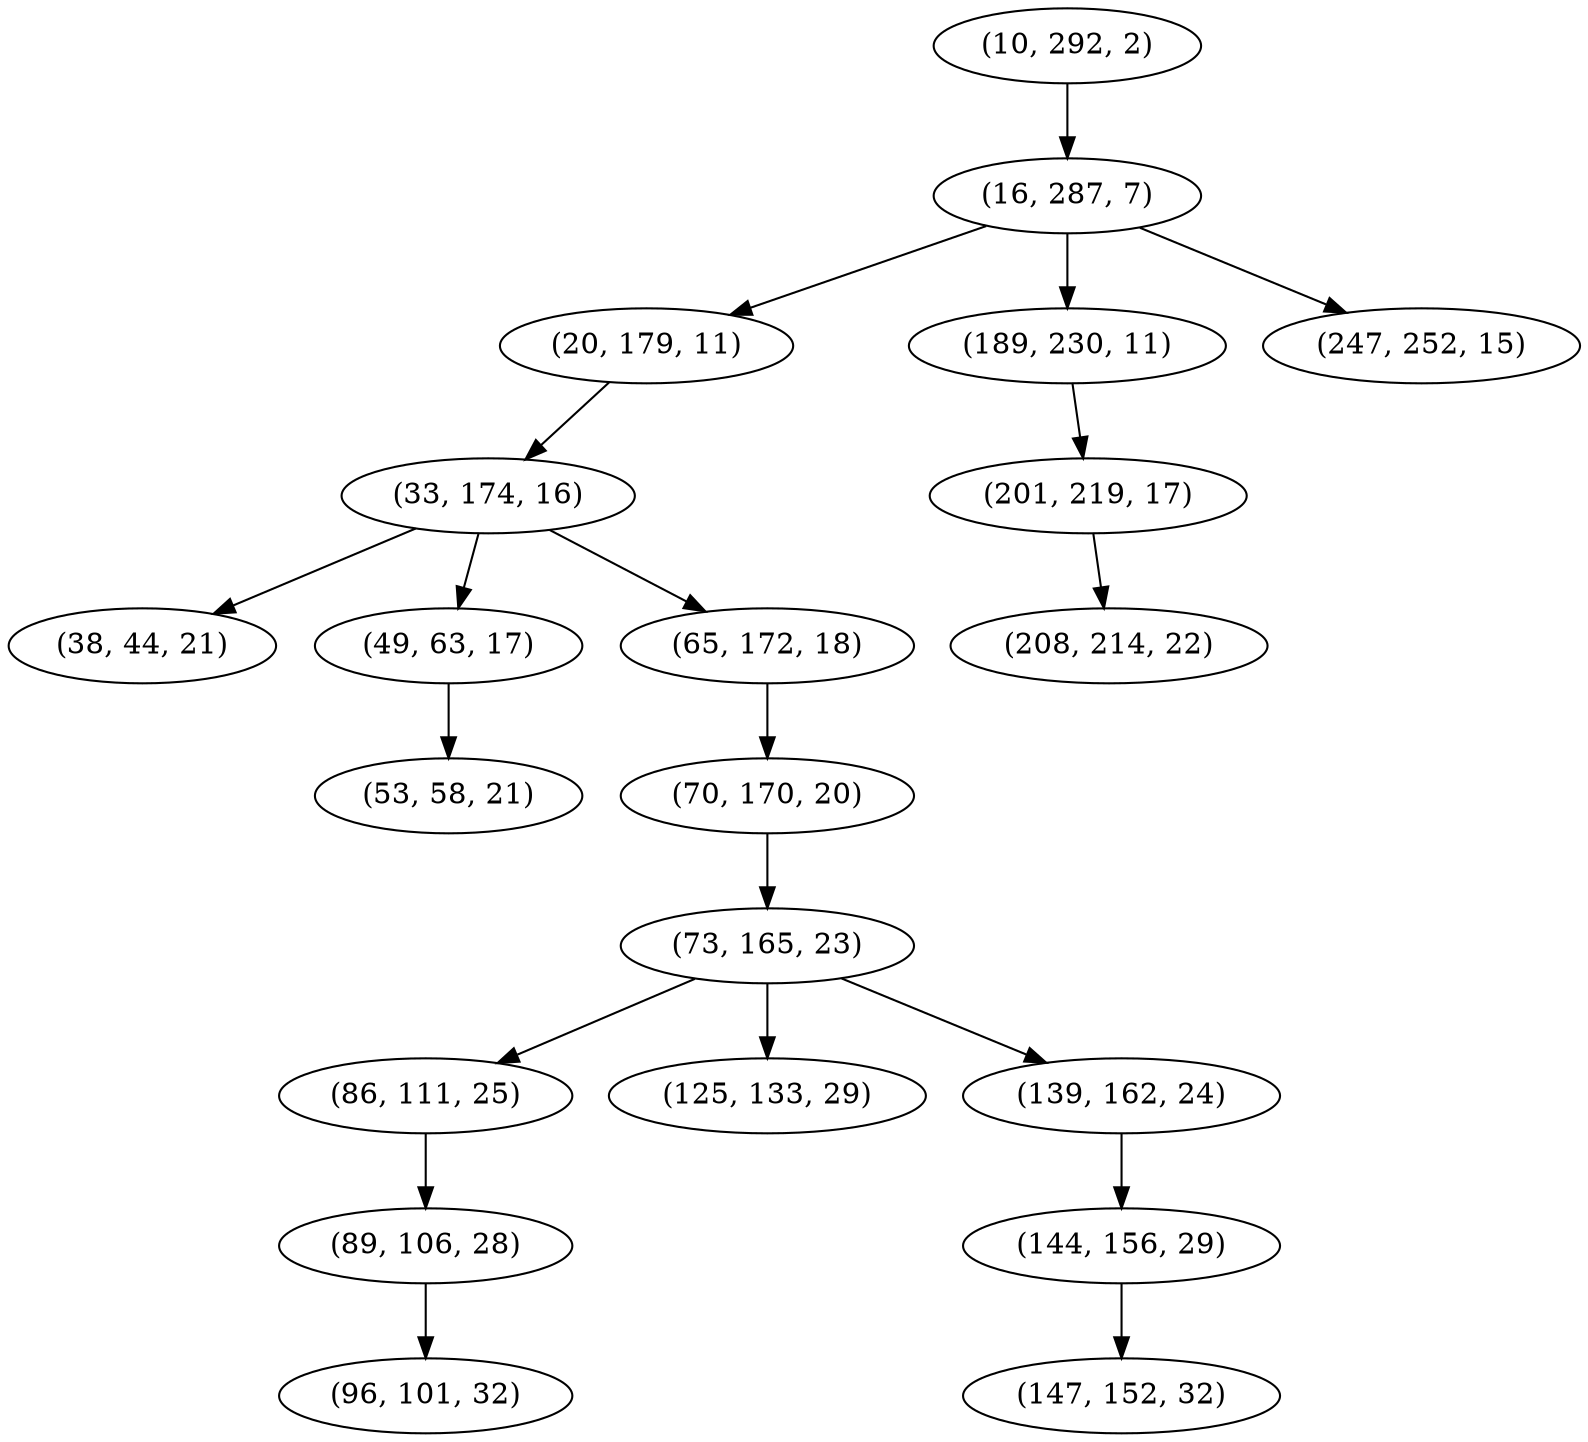 digraph tree {
    "(10, 292, 2)";
    "(16, 287, 7)";
    "(20, 179, 11)";
    "(33, 174, 16)";
    "(38, 44, 21)";
    "(49, 63, 17)";
    "(53, 58, 21)";
    "(65, 172, 18)";
    "(70, 170, 20)";
    "(73, 165, 23)";
    "(86, 111, 25)";
    "(89, 106, 28)";
    "(96, 101, 32)";
    "(125, 133, 29)";
    "(139, 162, 24)";
    "(144, 156, 29)";
    "(147, 152, 32)";
    "(189, 230, 11)";
    "(201, 219, 17)";
    "(208, 214, 22)";
    "(247, 252, 15)";
    "(10, 292, 2)" -> "(16, 287, 7)";
    "(16, 287, 7)" -> "(20, 179, 11)";
    "(16, 287, 7)" -> "(189, 230, 11)";
    "(16, 287, 7)" -> "(247, 252, 15)";
    "(20, 179, 11)" -> "(33, 174, 16)";
    "(33, 174, 16)" -> "(38, 44, 21)";
    "(33, 174, 16)" -> "(49, 63, 17)";
    "(33, 174, 16)" -> "(65, 172, 18)";
    "(49, 63, 17)" -> "(53, 58, 21)";
    "(65, 172, 18)" -> "(70, 170, 20)";
    "(70, 170, 20)" -> "(73, 165, 23)";
    "(73, 165, 23)" -> "(86, 111, 25)";
    "(73, 165, 23)" -> "(125, 133, 29)";
    "(73, 165, 23)" -> "(139, 162, 24)";
    "(86, 111, 25)" -> "(89, 106, 28)";
    "(89, 106, 28)" -> "(96, 101, 32)";
    "(139, 162, 24)" -> "(144, 156, 29)";
    "(144, 156, 29)" -> "(147, 152, 32)";
    "(189, 230, 11)" -> "(201, 219, 17)";
    "(201, 219, 17)" -> "(208, 214, 22)";
}
